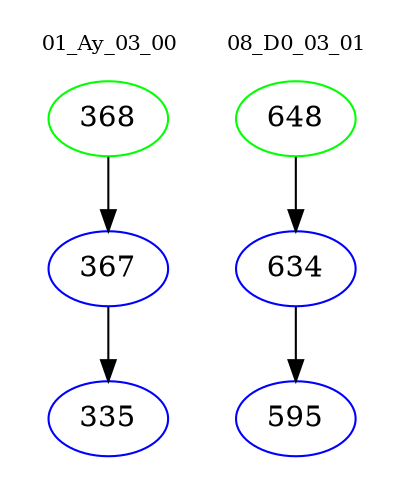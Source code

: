 digraph{
subgraph cluster_0 {
color = white
label = "01_Ay_03_00";
fontsize=10;
T0_368 [label="368", color="green"]
T0_368 -> T0_367 [color="black"]
T0_367 [label="367", color="blue"]
T0_367 -> T0_335 [color="black"]
T0_335 [label="335", color="blue"]
}
subgraph cluster_1 {
color = white
label = "08_D0_03_01";
fontsize=10;
T1_648 [label="648", color="green"]
T1_648 -> T1_634 [color="black"]
T1_634 [label="634", color="blue"]
T1_634 -> T1_595 [color="black"]
T1_595 [label="595", color="blue"]
}
}
